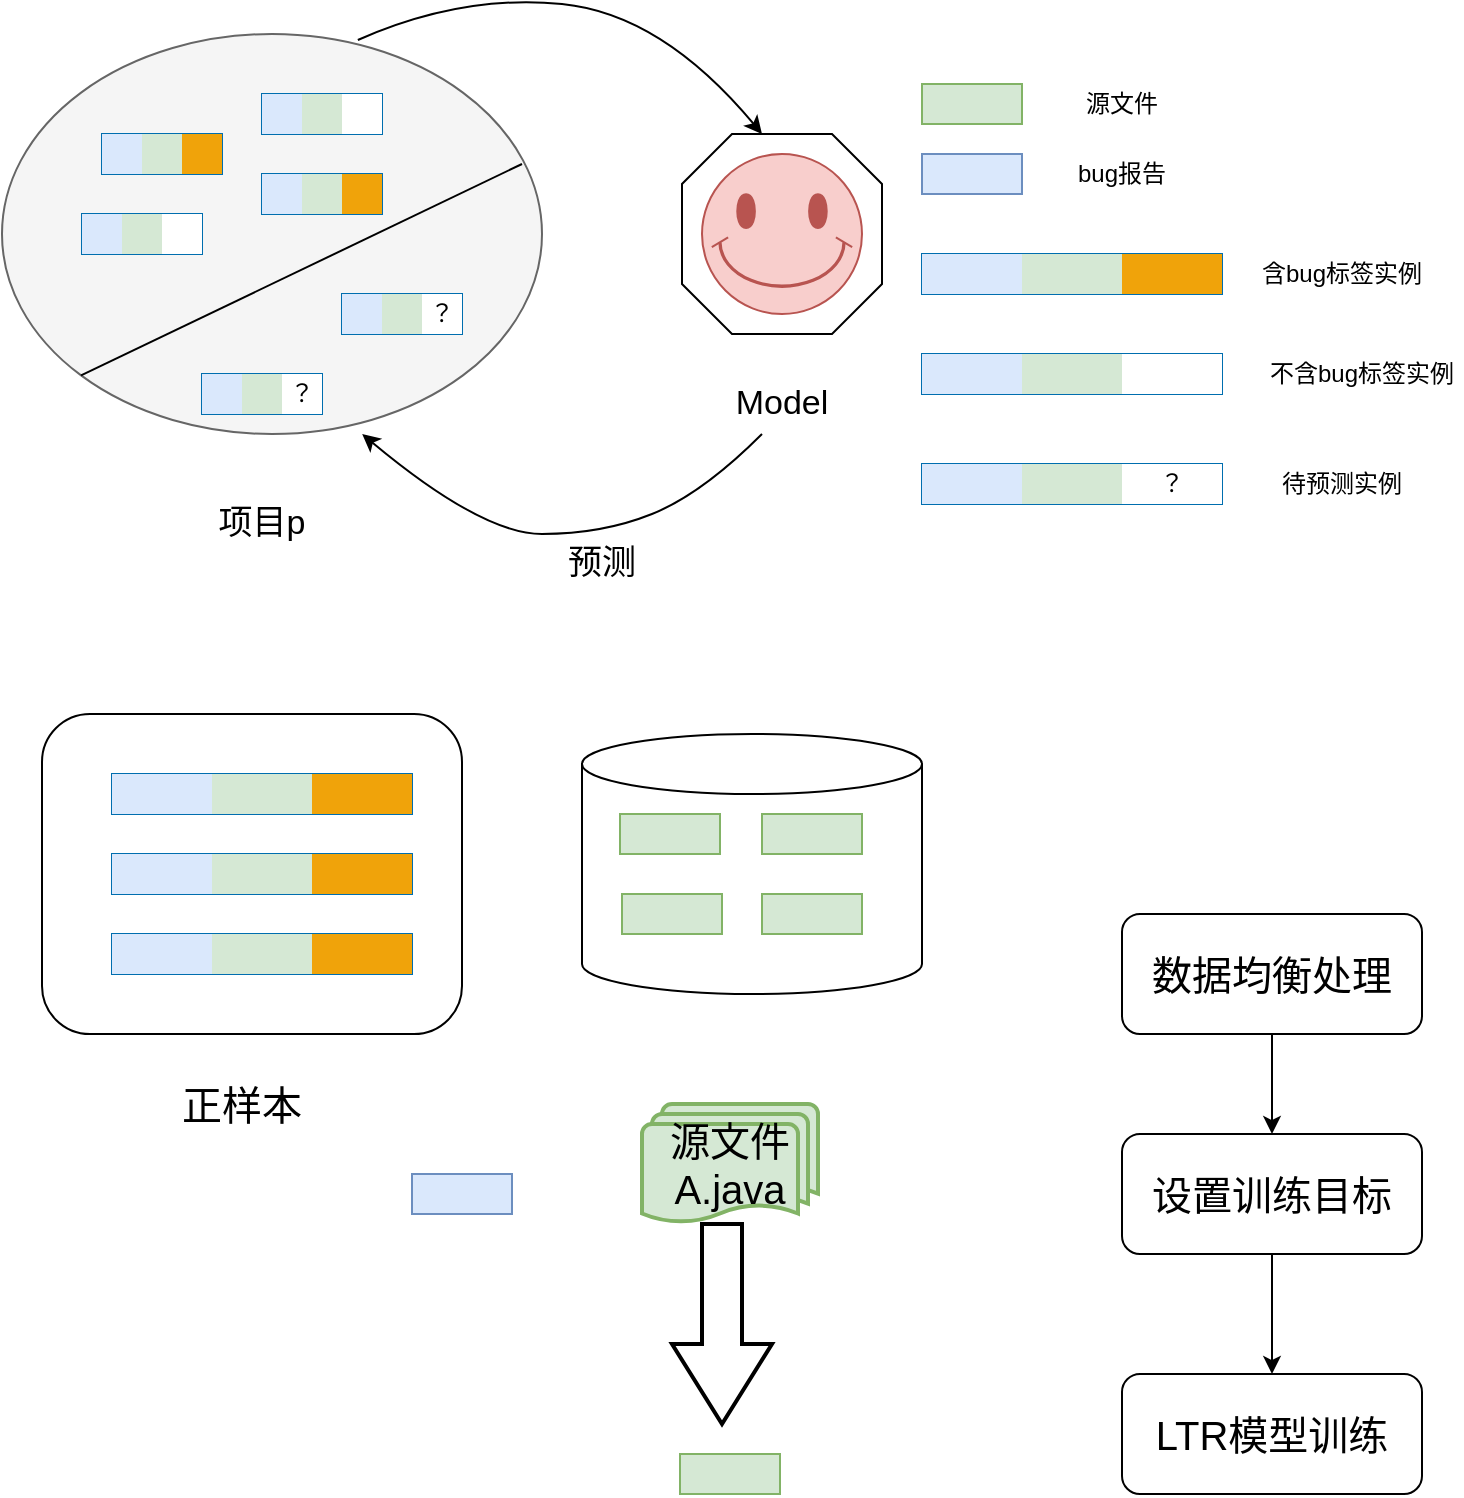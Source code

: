 <mxfile version="16.2.7" type="github">
  <diagram id="k8e8PTeCGIX45DbwhQg6" name="Page-1">
    <mxGraphModel dx="1018" dy="659" grid="1" gridSize="10" guides="1" tooltips="1" connect="1" arrows="1" fold="1" page="1" pageScale="1" pageWidth="827" pageHeight="1169" math="0" shadow="0">
      <root>
        <mxCell id="0" />
        <mxCell id="1" parent="0" />
        <mxCell id="e-bXhuMB9QTkd1GDTewm-4" value="" style="edgeStyle=orthogonalEdgeStyle;rounded=0;orthogonalLoop=1;jettySize=auto;html=1;fontSize=20;" edge="1" parent="1" source="e-bXhuMB9QTkd1GDTewm-1" target="e-bXhuMB9QTkd1GDTewm-2">
          <mxGeometry relative="1" as="geometry" />
        </mxCell>
        <mxCell id="e-bXhuMB9QTkd1GDTewm-1" value="&lt;font style=&quot;font-size: 20px&quot;&gt;数据均衡处理&lt;/font&gt;" style="rounded=1;whiteSpace=wrap;html=1;" vertex="1" parent="1">
          <mxGeometry x="640" y="490" width="150" height="60" as="geometry" />
        </mxCell>
        <mxCell id="e-bXhuMB9QTkd1GDTewm-5" value="" style="edgeStyle=orthogonalEdgeStyle;rounded=0;orthogonalLoop=1;jettySize=auto;html=1;fontSize=20;" edge="1" parent="1" source="e-bXhuMB9QTkd1GDTewm-2" target="e-bXhuMB9QTkd1GDTewm-3">
          <mxGeometry relative="1" as="geometry" />
        </mxCell>
        <mxCell id="e-bXhuMB9QTkd1GDTewm-2" value="&lt;font style=&quot;font-size: 20px&quot;&gt;设置训练目标&lt;/font&gt;" style="rounded=1;whiteSpace=wrap;html=1;" vertex="1" parent="1">
          <mxGeometry x="640" y="600" width="150" height="60" as="geometry" />
        </mxCell>
        <mxCell id="e-bXhuMB9QTkd1GDTewm-3" value="&lt;font style=&quot;font-size: 20px&quot;&gt;LTR模型训练&lt;/font&gt;" style="rounded=1;whiteSpace=wrap;html=1;" vertex="1" parent="1">
          <mxGeometry x="640" y="720" width="150" height="60" as="geometry" />
        </mxCell>
        <mxCell id="e-bXhuMB9QTkd1GDTewm-128" value="" style="verticalLabelPosition=bottom;verticalAlign=top;html=1;shape=mxgraph.basic.polygon;polyCoords=[[0.25,0],[0.75,0],[1,0.25],[1,0.75],[0.75,1],[0.25,1],[0,0.75],[0,0.25]];polyline=0;" vertex="1" parent="1">
          <mxGeometry x="420" y="100" width="100" height="100" as="geometry" />
        </mxCell>
        <mxCell id="e-bXhuMB9QTkd1GDTewm-129" value="" style="ellipse;whiteSpace=wrap;html=1;fillColor=#f5f5f5;fontColor=#333333;strokeColor=#666666;" vertex="1" parent="1">
          <mxGeometry x="80" y="50" width="270" height="200" as="geometry" />
        </mxCell>
        <mxCell id="e-bXhuMB9QTkd1GDTewm-130" value="" style="shape=table;html=1;whiteSpace=wrap;startSize=0;container=1;collapsible=0;childLayout=tableLayout;fillColor=#1ba1e2;fontColor=#ffffff;strokeColor=#006EAF;" vertex="1" parent="1">
          <mxGeometry x="540" y="160" width="150" height="20" as="geometry" />
        </mxCell>
        <mxCell id="e-bXhuMB9QTkd1GDTewm-131" value="" style="shape=tableRow;horizontal=0;startSize=0;swimlaneHead=0;swimlaneBody=0;top=0;left=0;bottom=0;right=0;collapsible=0;dropTarget=0;fillColor=none;points=[[0,0.5],[1,0.5]];portConstraint=eastwest;" vertex="1" parent="e-bXhuMB9QTkd1GDTewm-130">
          <mxGeometry width="150" height="20" as="geometry" />
        </mxCell>
        <mxCell id="e-bXhuMB9QTkd1GDTewm-132" value="" style="shape=partialRectangle;html=1;whiteSpace=wrap;connectable=0;fillColor=#dae8fc;top=0;left=0;bottom=0;right=0;overflow=hidden;strokeColor=#6c8ebf;" vertex="1" parent="e-bXhuMB9QTkd1GDTewm-131">
          <mxGeometry width="50" height="20" as="geometry">
            <mxRectangle width="50" height="20" as="alternateBounds" />
          </mxGeometry>
        </mxCell>
        <mxCell id="e-bXhuMB9QTkd1GDTewm-133" value="" style="shape=partialRectangle;html=1;whiteSpace=wrap;connectable=0;fillColor=#d5e8d4;top=0;left=0;bottom=0;right=0;overflow=hidden;strokeColor=#82b366;" vertex="1" parent="e-bXhuMB9QTkd1GDTewm-131">
          <mxGeometry x="50" width="50" height="20" as="geometry">
            <mxRectangle width="50" height="20" as="alternateBounds" />
          </mxGeometry>
        </mxCell>
        <mxCell id="e-bXhuMB9QTkd1GDTewm-134" value="" style="shape=partialRectangle;html=1;whiteSpace=wrap;connectable=0;fillColor=#f0a30a;top=0;left=0;bottom=0;right=0;overflow=hidden;fontColor=#000000;strokeColor=#BD7000;" vertex="1" parent="e-bXhuMB9QTkd1GDTewm-131">
          <mxGeometry x="100" width="50" height="20" as="geometry">
            <mxRectangle width="50" height="20" as="alternateBounds" />
          </mxGeometry>
        </mxCell>
        <mxCell id="e-bXhuMB9QTkd1GDTewm-135" value="" style="shape=table;html=1;whiteSpace=wrap;startSize=0;container=1;collapsible=0;childLayout=tableLayout;fillColor=#1ba1e2;fontColor=#ffffff;strokeColor=#006EAF;" vertex="1" parent="1">
          <mxGeometry x="540" y="210" width="150" height="20" as="geometry" />
        </mxCell>
        <mxCell id="e-bXhuMB9QTkd1GDTewm-136" value="" style="shape=tableRow;horizontal=0;startSize=0;swimlaneHead=0;swimlaneBody=0;top=0;left=0;bottom=0;right=0;collapsible=0;dropTarget=0;fillColor=none;points=[[0,0.5],[1,0.5]];portConstraint=eastwest;" vertex="1" parent="e-bXhuMB9QTkd1GDTewm-135">
          <mxGeometry width="150" height="20" as="geometry" />
        </mxCell>
        <mxCell id="e-bXhuMB9QTkd1GDTewm-137" value="" style="shape=partialRectangle;html=1;whiteSpace=wrap;connectable=0;fillColor=#dae8fc;top=0;left=0;bottom=0;right=0;overflow=hidden;strokeColor=#6c8ebf;" vertex="1" parent="e-bXhuMB9QTkd1GDTewm-136">
          <mxGeometry width="50" height="20" as="geometry">
            <mxRectangle width="50" height="20" as="alternateBounds" />
          </mxGeometry>
        </mxCell>
        <mxCell id="e-bXhuMB9QTkd1GDTewm-138" value="" style="shape=partialRectangle;html=1;whiteSpace=wrap;connectable=0;fillColor=#d5e8d4;top=0;left=0;bottom=0;right=0;overflow=hidden;strokeColor=#82b366;" vertex="1" parent="e-bXhuMB9QTkd1GDTewm-136">
          <mxGeometry x="50" width="50" height="20" as="geometry">
            <mxRectangle width="50" height="20" as="alternateBounds" />
          </mxGeometry>
        </mxCell>
        <mxCell id="e-bXhuMB9QTkd1GDTewm-139" value="" style="shape=partialRectangle;html=1;whiteSpace=wrap;connectable=0;top=0;left=0;bottom=0;right=0;overflow=hidden;" vertex="1" parent="e-bXhuMB9QTkd1GDTewm-136">
          <mxGeometry x="100" width="50" height="20" as="geometry">
            <mxRectangle width="50" height="20" as="alternateBounds" />
          </mxGeometry>
        </mxCell>
        <mxCell id="e-bXhuMB9QTkd1GDTewm-140" value="含bug标签实例" style="text;html=1;strokeColor=none;fillColor=none;align=center;verticalAlign=middle;whiteSpace=wrap;rounded=0;" vertex="1" parent="1">
          <mxGeometry x="700" y="155" width="100" height="30" as="geometry" />
        </mxCell>
        <mxCell id="e-bXhuMB9QTkd1GDTewm-141" value="不含bug标签实例" style="text;html=1;strokeColor=none;fillColor=none;align=center;verticalAlign=middle;whiteSpace=wrap;rounded=0;" vertex="1" parent="1">
          <mxGeometry x="710" y="205" width="100" height="30" as="geometry" />
        </mxCell>
        <mxCell id="e-bXhuMB9QTkd1GDTewm-142" value="" style="rounded=0;whiteSpace=wrap;html=1;fillColor=#dae8fc;strokeColor=#6c8ebf;" vertex="1" parent="1">
          <mxGeometry x="540" y="110" width="50" height="20" as="geometry" />
        </mxCell>
        <mxCell id="e-bXhuMB9QTkd1GDTewm-143" value="bug报告" style="text;html=1;strokeColor=none;fillColor=none;align=center;verticalAlign=middle;whiteSpace=wrap;rounded=0;" vertex="1" parent="1">
          <mxGeometry x="590" y="105" width="100" height="30" as="geometry" />
        </mxCell>
        <mxCell id="e-bXhuMB9QTkd1GDTewm-144" value="" style="rounded=0;whiteSpace=wrap;html=1;fillColor=#d5e8d4;strokeColor=#82b366;" vertex="1" parent="1">
          <mxGeometry x="540" y="75" width="50" height="20" as="geometry" />
        </mxCell>
        <mxCell id="e-bXhuMB9QTkd1GDTewm-145" value="源文件" style="text;html=1;strokeColor=none;fillColor=none;align=center;verticalAlign=middle;whiteSpace=wrap;rounded=0;" vertex="1" parent="1">
          <mxGeometry x="590" y="70" width="100" height="30" as="geometry" />
        </mxCell>
        <mxCell id="e-bXhuMB9QTkd1GDTewm-146" value="" style="shape=table;html=1;whiteSpace=wrap;startSize=0;container=1;collapsible=0;childLayout=tableLayout;fillColor=#1ba1e2;fontColor=#ffffff;strokeColor=#006EAF;" vertex="1" parent="1">
          <mxGeometry x="210" y="120" width="60" height="20" as="geometry" />
        </mxCell>
        <mxCell id="e-bXhuMB9QTkd1GDTewm-147" value="" style="shape=tableRow;horizontal=0;startSize=0;swimlaneHead=0;swimlaneBody=0;top=0;left=0;bottom=0;right=0;collapsible=0;dropTarget=0;fillColor=none;points=[[0,0.5],[1,0.5]];portConstraint=eastwest;" vertex="1" parent="e-bXhuMB9QTkd1GDTewm-146">
          <mxGeometry width="60" height="20" as="geometry" />
        </mxCell>
        <mxCell id="e-bXhuMB9QTkd1GDTewm-148" value="" style="shape=partialRectangle;html=1;whiteSpace=wrap;connectable=0;fillColor=#dae8fc;top=0;left=0;bottom=0;right=0;overflow=hidden;strokeColor=#6c8ebf;" vertex="1" parent="e-bXhuMB9QTkd1GDTewm-147">
          <mxGeometry width="20" height="20" as="geometry">
            <mxRectangle width="20" height="20" as="alternateBounds" />
          </mxGeometry>
        </mxCell>
        <mxCell id="e-bXhuMB9QTkd1GDTewm-149" value="" style="shape=partialRectangle;html=1;whiteSpace=wrap;connectable=0;fillColor=#d5e8d4;top=0;left=0;bottom=0;right=0;overflow=hidden;strokeColor=#82b366;" vertex="1" parent="e-bXhuMB9QTkd1GDTewm-147">
          <mxGeometry x="20" width="20" height="20" as="geometry">
            <mxRectangle width="20" height="20" as="alternateBounds" />
          </mxGeometry>
        </mxCell>
        <mxCell id="e-bXhuMB9QTkd1GDTewm-150" value="" style="shape=partialRectangle;html=1;whiteSpace=wrap;connectable=0;fillColor=#f0a30a;top=0;left=0;bottom=0;right=0;overflow=hidden;fontColor=#000000;strokeColor=#BD7000;" vertex="1" parent="e-bXhuMB9QTkd1GDTewm-147">
          <mxGeometry x="40" width="20" height="20" as="geometry">
            <mxRectangle width="20" height="20" as="alternateBounds" />
          </mxGeometry>
        </mxCell>
        <mxCell id="e-bXhuMB9QTkd1GDTewm-151" value="" style="shape=table;html=1;whiteSpace=wrap;startSize=0;container=1;collapsible=0;childLayout=tableLayout;fillColor=#1ba1e2;fontColor=#ffffff;strokeColor=#006EAF;" vertex="1" parent="1">
          <mxGeometry x="120" y="140" width="60" height="20" as="geometry" />
        </mxCell>
        <mxCell id="e-bXhuMB9QTkd1GDTewm-152" value="" style="shape=tableRow;horizontal=0;startSize=0;swimlaneHead=0;swimlaneBody=0;top=0;left=0;bottom=0;right=0;collapsible=0;dropTarget=0;fillColor=none;points=[[0,0.5],[1,0.5]];portConstraint=eastwest;" vertex="1" parent="e-bXhuMB9QTkd1GDTewm-151">
          <mxGeometry width="60" height="20" as="geometry" />
        </mxCell>
        <mxCell id="e-bXhuMB9QTkd1GDTewm-153" value="" style="shape=partialRectangle;html=1;whiteSpace=wrap;connectable=0;fillColor=#dae8fc;top=0;left=0;bottom=0;right=0;overflow=hidden;strokeColor=#6c8ebf;" vertex="1" parent="e-bXhuMB9QTkd1GDTewm-152">
          <mxGeometry width="20" height="20" as="geometry">
            <mxRectangle width="20" height="20" as="alternateBounds" />
          </mxGeometry>
        </mxCell>
        <mxCell id="e-bXhuMB9QTkd1GDTewm-154" value="" style="shape=partialRectangle;html=1;whiteSpace=wrap;connectable=0;fillColor=#d5e8d4;top=0;left=0;bottom=0;right=0;overflow=hidden;strokeColor=#82b366;" vertex="1" parent="e-bXhuMB9QTkd1GDTewm-152">
          <mxGeometry x="20" width="20" height="20" as="geometry">
            <mxRectangle width="20" height="20" as="alternateBounds" />
          </mxGeometry>
        </mxCell>
        <mxCell id="e-bXhuMB9QTkd1GDTewm-155" value="" style="shape=partialRectangle;html=1;whiteSpace=wrap;connectable=0;top=0;left=0;bottom=0;right=0;overflow=hidden;" vertex="1" parent="e-bXhuMB9QTkd1GDTewm-152">
          <mxGeometry x="40" width="20" height="20" as="geometry">
            <mxRectangle width="20" height="20" as="alternateBounds" />
          </mxGeometry>
        </mxCell>
        <mxCell id="e-bXhuMB9QTkd1GDTewm-156" value="" style="shape=table;html=1;whiteSpace=wrap;startSize=0;container=1;collapsible=0;childLayout=tableLayout;fillColor=#1ba1e2;fontColor=#ffffff;strokeColor=#006EAF;" vertex="1" parent="1">
          <mxGeometry x="130" y="100" width="60" height="20" as="geometry" />
        </mxCell>
        <mxCell id="e-bXhuMB9QTkd1GDTewm-157" value="" style="shape=tableRow;horizontal=0;startSize=0;swimlaneHead=0;swimlaneBody=0;top=0;left=0;bottom=0;right=0;collapsible=0;dropTarget=0;fillColor=none;points=[[0,0.5],[1,0.5]];portConstraint=eastwest;" vertex="1" parent="e-bXhuMB9QTkd1GDTewm-156">
          <mxGeometry width="60" height="20" as="geometry" />
        </mxCell>
        <mxCell id="e-bXhuMB9QTkd1GDTewm-158" value="" style="shape=partialRectangle;html=1;whiteSpace=wrap;connectable=0;fillColor=#dae8fc;top=0;left=0;bottom=0;right=0;overflow=hidden;strokeColor=#6c8ebf;" vertex="1" parent="e-bXhuMB9QTkd1GDTewm-157">
          <mxGeometry width="20" height="20" as="geometry">
            <mxRectangle width="20" height="20" as="alternateBounds" />
          </mxGeometry>
        </mxCell>
        <mxCell id="e-bXhuMB9QTkd1GDTewm-159" value="" style="shape=partialRectangle;html=1;whiteSpace=wrap;connectable=0;fillColor=#d5e8d4;top=0;left=0;bottom=0;right=0;overflow=hidden;strokeColor=#82b366;" vertex="1" parent="e-bXhuMB9QTkd1GDTewm-157">
          <mxGeometry x="20" width="20" height="20" as="geometry">
            <mxRectangle width="20" height="20" as="alternateBounds" />
          </mxGeometry>
        </mxCell>
        <mxCell id="e-bXhuMB9QTkd1GDTewm-160" value="" style="shape=partialRectangle;html=1;whiteSpace=wrap;connectable=0;fillColor=#f0a30a;top=0;left=0;bottom=0;right=0;overflow=hidden;fontColor=#000000;strokeColor=#BD7000;" vertex="1" parent="e-bXhuMB9QTkd1GDTewm-157">
          <mxGeometry x="40" width="20" height="20" as="geometry">
            <mxRectangle width="20" height="20" as="alternateBounds" />
          </mxGeometry>
        </mxCell>
        <mxCell id="e-bXhuMB9QTkd1GDTewm-161" value="" style="shape=table;html=1;whiteSpace=wrap;startSize=0;container=1;collapsible=0;childLayout=tableLayout;fillColor=#1ba1e2;fontColor=#ffffff;strokeColor=#006EAF;" vertex="1" parent="1">
          <mxGeometry x="210" y="80" width="60" height="20" as="geometry" />
        </mxCell>
        <mxCell id="e-bXhuMB9QTkd1GDTewm-162" value="" style="shape=tableRow;horizontal=0;startSize=0;swimlaneHead=0;swimlaneBody=0;top=0;left=0;bottom=0;right=0;collapsible=0;dropTarget=0;fillColor=none;points=[[0,0.5],[1,0.5]];portConstraint=eastwest;" vertex="1" parent="e-bXhuMB9QTkd1GDTewm-161">
          <mxGeometry width="60" height="20" as="geometry" />
        </mxCell>
        <mxCell id="e-bXhuMB9QTkd1GDTewm-163" value="" style="shape=partialRectangle;html=1;whiteSpace=wrap;connectable=0;fillColor=#dae8fc;top=0;left=0;bottom=0;right=0;overflow=hidden;strokeColor=#6c8ebf;" vertex="1" parent="e-bXhuMB9QTkd1GDTewm-162">
          <mxGeometry width="20" height="20" as="geometry">
            <mxRectangle width="20" height="20" as="alternateBounds" />
          </mxGeometry>
        </mxCell>
        <mxCell id="e-bXhuMB9QTkd1GDTewm-164" value="" style="shape=partialRectangle;html=1;whiteSpace=wrap;connectable=0;fillColor=#d5e8d4;top=0;left=0;bottom=0;right=0;overflow=hidden;strokeColor=#82b366;" vertex="1" parent="e-bXhuMB9QTkd1GDTewm-162">
          <mxGeometry x="20" width="20" height="20" as="geometry">
            <mxRectangle width="20" height="20" as="alternateBounds" />
          </mxGeometry>
        </mxCell>
        <mxCell id="e-bXhuMB9QTkd1GDTewm-165" value="" style="shape=partialRectangle;html=1;whiteSpace=wrap;connectable=0;top=0;left=0;bottom=0;right=0;overflow=hidden;" vertex="1" parent="e-bXhuMB9QTkd1GDTewm-162">
          <mxGeometry x="40" width="20" height="20" as="geometry">
            <mxRectangle width="20" height="20" as="alternateBounds" />
          </mxGeometry>
        </mxCell>
        <mxCell id="e-bXhuMB9QTkd1GDTewm-166" value="" style="endArrow=none;html=1;rounded=0;entryX=0.963;entryY=0.325;entryDx=0;entryDy=0;entryPerimeter=0;exitX=0;exitY=1;exitDx=0;exitDy=0;" edge="1" parent="1" source="e-bXhuMB9QTkd1GDTewm-129" target="e-bXhuMB9QTkd1GDTewm-129">
          <mxGeometry width="50" height="50" relative="1" as="geometry">
            <mxPoint x="240" y="370" as="sourcePoint" />
            <mxPoint x="290" y="320" as="targetPoint" />
          </mxGeometry>
        </mxCell>
        <mxCell id="e-bXhuMB9QTkd1GDTewm-167" value="" style="shape=table;html=1;whiteSpace=wrap;startSize=0;container=1;collapsible=0;childLayout=tableLayout;fillColor=#1ba1e2;fontColor=#ffffff;strokeColor=#006EAF;" vertex="1" parent="1">
          <mxGeometry x="180" y="220" width="60" height="20" as="geometry" />
        </mxCell>
        <mxCell id="e-bXhuMB9QTkd1GDTewm-168" value="" style="shape=tableRow;horizontal=0;startSize=0;swimlaneHead=0;swimlaneBody=0;top=0;left=0;bottom=0;right=0;collapsible=0;dropTarget=0;fillColor=none;points=[[0,0.5],[1,0.5]];portConstraint=eastwest;" vertex="1" parent="e-bXhuMB9QTkd1GDTewm-167">
          <mxGeometry width="60" height="20" as="geometry" />
        </mxCell>
        <mxCell id="e-bXhuMB9QTkd1GDTewm-169" value="" style="shape=partialRectangle;html=1;whiteSpace=wrap;connectable=0;fillColor=#dae8fc;top=0;left=0;bottom=0;right=0;overflow=hidden;strokeColor=#6c8ebf;" vertex="1" parent="e-bXhuMB9QTkd1GDTewm-168">
          <mxGeometry width="20" height="20" as="geometry">
            <mxRectangle width="20" height="20" as="alternateBounds" />
          </mxGeometry>
        </mxCell>
        <mxCell id="e-bXhuMB9QTkd1GDTewm-170" value="" style="shape=partialRectangle;html=1;whiteSpace=wrap;connectable=0;fillColor=#d5e8d4;top=0;left=0;bottom=0;right=0;overflow=hidden;strokeColor=#82b366;" vertex="1" parent="e-bXhuMB9QTkd1GDTewm-168">
          <mxGeometry x="20" width="20" height="20" as="geometry">
            <mxRectangle width="20" height="20" as="alternateBounds" />
          </mxGeometry>
        </mxCell>
        <mxCell id="e-bXhuMB9QTkd1GDTewm-171" value="？" style="shape=partialRectangle;html=1;whiteSpace=wrap;connectable=0;top=0;left=0;bottom=0;right=0;overflow=hidden;" vertex="1" parent="e-bXhuMB9QTkd1GDTewm-168">
          <mxGeometry x="40" width="20" height="20" as="geometry">
            <mxRectangle width="20" height="20" as="alternateBounds" />
          </mxGeometry>
        </mxCell>
        <mxCell id="e-bXhuMB9QTkd1GDTewm-172" value="" style="shape=table;html=1;whiteSpace=wrap;startSize=0;container=1;collapsible=0;childLayout=tableLayout;fillColor=#1ba1e2;fontColor=#ffffff;strokeColor=#006EAF;" vertex="1" parent="1">
          <mxGeometry x="250" y="180" width="60" height="20" as="geometry" />
        </mxCell>
        <mxCell id="e-bXhuMB9QTkd1GDTewm-173" value="" style="shape=tableRow;horizontal=0;startSize=0;swimlaneHead=0;swimlaneBody=0;top=0;left=0;bottom=0;right=0;collapsible=0;dropTarget=0;fillColor=none;points=[[0,0.5],[1,0.5]];portConstraint=eastwest;" vertex="1" parent="e-bXhuMB9QTkd1GDTewm-172">
          <mxGeometry width="60" height="20" as="geometry" />
        </mxCell>
        <mxCell id="e-bXhuMB9QTkd1GDTewm-174" value="" style="shape=partialRectangle;html=1;whiteSpace=wrap;connectable=0;fillColor=#dae8fc;top=0;left=0;bottom=0;right=0;overflow=hidden;strokeColor=#6c8ebf;" vertex="1" parent="e-bXhuMB9QTkd1GDTewm-173">
          <mxGeometry width="20" height="20" as="geometry">
            <mxRectangle width="20" height="20" as="alternateBounds" />
          </mxGeometry>
        </mxCell>
        <mxCell id="e-bXhuMB9QTkd1GDTewm-175" value="" style="shape=partialRectangle;html=1;whiteSpace=wrap;connectable=0;fillColor=#d5e8d4;top=0;left=0;bottom=0;right=0;overflow=hidden;strokeColor=#82b366;" vertex="1" parent="e-bXhuMB9QTkd1GDTewm-173">
          <mxGeometry x="20" width="20" height="20" as="geometry">
            <mxRectangle width="20" height="20" as="alternateBounds" />
          </mxGeometry>
        </mxCell>
        <mxCell id="e-bXhuMB9QTkd1GDTewm-176" value="？" style="shape=partialRectangle;html=1;whiteSpace=wrap;connectable=0;top=0;left=0;bottom=0;right=0;overflow=hidden;" vertex="1" parent="e-bXhuMB9QTkd1GDTewm-173">
          <mxGeometry x="40" width="20" height="20" as="geometry">
            <mxRectangle width="20" height="20" as="alternateBounds" />
          </mxGeometry>
        </mxCell>
        <mxCell id="e-bXhuMB9QTkd1GDTewm-177" value="" style="shape=table;html=1;whiteSpace=wrap;startSize=0;container=1;collapsible=0;childLayout=tableLayout;fillColor=#1ba1e2;fontColor=#ffffff;strokeColor=#006EAF;" vertex="1" parent="1">
          <mxGeometry x="540" y="265" width="150" height="20" as="geometry" />
        </mxCell>
        <mxCell id="e-bXhuMB9QTkd1GDTewm-178" value="" style="shape=tableRow;horizontal=0;startSize=0;swimlaneHead=0;swimlaneBody=0;top=0;left=0;bottom=0;right=0;collapsible=0;dropTarget=0;fillColor=none;points=[[0,0.5],[1,0.5]];portConstraint=eastwest;" vertex="1" parent="e-bXhuMB9QTkd1GDTewm-177">
          <mxGeometry width="150" height="20" as="geometry" />
        </mxCell>
        <mxCell id="e-bXhuMB9QTkd1GDTewm-179" value="" style="shape=partialRectangle;html=1;whiteSpace=wrap;connectable=0;fillColor=#dae8fc;top=0;left=0;bottom=0;right=0;overflow=hidden;strokeColor=#6c8ebf;" vertex="1" parent="e-bXhuMB9QTkd1GDTewm-178">
          <mxGeometry width="50" height="20" as="geometry">
            <mxRectangle width="50" height="20" as="alternateBounds" />
          </mxGeometry>
        </mxCell>
        <mxCell id="e-bXhuMB9QTkd1GDTewm-180" value="" style="shape=partialRectangle;html=1;whiteSpace=wrap;connectable=0;fillColor=#d5e8d4;top=0;left=0;bottom=0;right=0;overflow=hidden;strokeColor=#82b366;" vertex="1" parent="e-bXhuMB9QTkd1GDTewm-178">
          <mxGeometry x="50" width="50" height="20" as="geometry">
            <mxRectangle width="50" height="20" as="alternateBounds" />
          </mxGeometry>
        </mxCell>
        <mxCell id="e-bXhuMB9QTkd1GDTewm-181" value="？" style="shape=partialRectangle;html=1;whiteSpace=wrap;connectable=0;top=0;left=0;bottom=0;right=0;overflow=hidden;" vertex="1" parent="e-bXhuMB9QTkd1GDTewm-178">
          <mxGeometry x="100" width="50" height="20" as="geometry">
            <mxRectangle width="50" height="20" as="alternateBounds" />
          </mxGeometry>
        </mxCell>
        <mxCell id="e-bXhuMB9QTkd1GDTewm-182" value="待预测实例" style="text;html=1;strokeColor=none;fillColor=none;align=center;verticalAlign=middle;whiteSpace=wrap;rounded=0;" vertex="1" parent="1">
          <mxGeometry x="700" y="260" width="100" height="30" as="geometry" />
        </mxCell>
        <mxCell id="e-bXhuMB9QTkd1GDTewm-183" value="" style="verticalLabelPosition=bottom;verticalAlign=top;html=1;shape=mxgraph.basic.smiley;fillColor=#f8cecc;strokeColor=#b85450;" vertex="1" parent="1">
          <mxGeometry x="430" y="110" width="80" height="80" as="geometry" />
        </mxCell>
        <mxCell id="e-bXhuMB9QTkd1GDTewm-184" value="&lt;font style=&quot;font-size: 17px&quot;&gt;Model&lt;/font&gt;" style="text;html=1;strokeColor=none;fillColor=none;align=center;verticalAlign=middle;whiteSpace=wrap;rounded=0;" vertex="1" parent="1">
          <mxGeometry x="440" y="220" width="60" height="30" as="geometry" />
        </mxCell>
        <mxCell id="e-bXhuMB9QTkd1GDTewm-185" value="" style="curved=1;endArrow=classic;html=1;rounded=0;fontSize=17;exitX=0.659;exitY=0.015;exitDx=0;exitDy=0;exitPerimeter=0;" edge="1" parent="1" source="e-bXhuMB9QTkd1GDTewm-129">
          <mxGeometry width="50" height="50" relative="1" as="geometry">
            <mxPoint x="260" y="60" as="sourcePoint" />
            <mxPoint x="460" y="100" as="targetPoint" />
            <Array as="points">
              <mxPoint x="310" y="30" />
              <mxPoint x="410" y="40" />
            </Array>
          </mxGeometry>
        </mxCell>
        <mxCell id="e-bXhuMB9QTkd1GDTewm-186" value="" style="curved=1;endArrow=classic;html=1;rounded=0;fontSize=17;entryX=0.667;entryY=1;entryDx=0;entryDy=0;entryPerimeter=0;" edge="1" parent="1" target="e-bXhuMB9QTkd1GDTewm-129">
          <mxGeometry width="50" height="50" relative="1" as="geometry">
            <mxPoint x="460" y="250" as="sourcePoint" />
            <mxPoint x="310" y="310" as="targetPoint" />
            <Array as="points">
              <mxPoint x="460" y="250" />
              <mxPoint x="430" y="280" />
              <mxPoint x="380" y="300" />
              <mxPoint x="320" y="300" />
            </Array>
          </mxGeometry>
        </mxCell>
        <mxCell id="e-bXhuMB9QTkd1GDTewm-187" value="预测" style="text;html=1;strokeColor=none;fillColor=none;align=center;verticalAlign=middle;whiteSpace=wrap;rounded=0;fontSize=17;" vertex="1" parent="1">
          <mxGeometry x="350" y="300" width="60" height="30" as="geometry" />
        </mxCell>
        <mxCell id="e-bXhuMB9QTkd1GDTewm-188" value="项目p" style="text;html=1;strokeColor=none;fillColor=none;align=center;verticalAlign=middle;whiteSpace=wrap;rounded=0;fontSize=17;" vertex="1" parent="1">
          <mxGeometry x="180" y="280" width="60" height="30" as="geometry" />
        </mxCell>
        <mxCell id="e-bXhuMB9QTkd1GDTewm-189" value="" style="rounded=1;whiteSpace=wrap;html=1;fontSize=20;" vertex="1" parent="1">
          <mxGeometry x="100" y="390" width="210" height="160" as="geometry" />
        </mxCell>
        <mxCell id="e-bXhuMB9QTkd1GDTewm-190" value="" style="shape=table;html=1;whiteSpace=wrap;startSize=0;container=1;collapsible=0;childLayout=tableLayout;fillColor=#1ba1e2;fontColor=#ffffff;strokeColor=#006EAF;" vertex="1" parent="1">
          <mxGeometry x="135" y="420" width="150" height="20" as="geometry" />
        </mxCell>
        <mxCell id="e-bXhuMB9QTkd1GDTewm-191" value="" style="shape=tableRow;horizontal=0;startSize=0;swimlaneHead=0;swimlaneBody=0;top=0;left=0;bottom=0;right=0;collapsible=0;dropTarget=0;fillColor=none;points=[[0,0.5],[1,0.5]];portConstraint=eastwest;" vertex="1" parent="e-bXhuMB9QTkd1GDTewm-190">
          <mxGeometry width="150" height="20" as="geometry" />
        </mxCell>
        <mxCell id="e-bXhuMB9QTkd1GDTewm-192" value="" style="shape=partialRectangle;html=1;whiteSpace=wrap;connectable=0;fillColor=#dae8fc;top=0;left=0;bottom=0;right=0;overflow=hidden;strokeColor=#6c8ebf;" vertex="1" parent="e-bXhuMB9QTkd1GDTewm-191">
          <mxGeometry width="50" height="20" as="geometry">
            <mxRectangle width="50" height="20" as="alternateBounds" />
          </mxGeometry>
        </mxCell>
        <mxCell id="e-bXhuMB9QTkd1GDTewm-193" value="" style="shape=partialRectangle;html=1;whiteSpace=wrap;connectable=0;fillColor=#d5e8d4;top=0;left=0;bottom=0;right=0;overflow=hidden;strokeColor=#82b366;" vertex="1" parent="e-bXhuMB9QTkd1GDTewm-191">
          <mxGeometry x="50" width="50" height="20" as="geometry">
            <mxRectangle width="50" height="20" as="alternateBounds" />
          </mxGeometry>
        </mxCell>
        <mxCell id="e-bXhuMB9QTkd1GDTewm-194" value="" style="shape=partialRectangle;html=1;whiteSpace=wrap;connectable=0;fillColor=#f0a30a;top=0;left=0;bottom=0;right=0;overflow=hidden;fontColor=#000000;strokeColor=#BD7000;" vertex="1" parent="e-bXhuMB9QTkd1GDTewm-191">
          <mxGeometry x="100" width="50" height="20" as="geometry">
            <mxRectangle width="50" height="20" as="alternateBounds" />
          </mxGeometry>
        </mxCell>
        <mxCell id="e-bXhuMB9QTkd1GDTewm-195" value="" style="shape=table;html=1;whiteSpace=wrap;startSize=0;container=1;collapsible=0;childLayout=tableLayout;fillColor=#1ba1e2;fontColor=#ffffff;strokeColor=#006EAF;" vertex="1" parent="1">
          <mxGeometry x="135" y="460" width="150" height="20" as="geometry" />
        </mxCell>
        <mxCell id="e-bXhuMB9QTkd1GDTewm-196" value="" style="shape=tableRow;horizontal=0;startSize=0;swimlaneHead=0;swimlaneBody=0;top=0;left=0;bottom=0;right=0;collapsible=0;dropTarget=0;fillColor=none;points=[[0,0.5],[1,0.5]];portConstraint=eastwest;" vertex="1" parent="e-bXhuMB9QTkd1GDTewm-195">
          <mxGeometry width="150" height="20" as="geometry" />
        </mxCell>
        <mxCell id="e-bXhuMB9QTkd1GDTewm-197" value="" style="shape=partialRectangle;html=1;whiteSpace=wrap;connectable=0;fillColor=#dae8fc;top=0;left=0;bottom=0;right=0;overflow=hidden;strokeColor=#6c8ebf;" vertex="1" parent="e-bXhuMB9QTkd1GDTewm-196">
          <mxGeometry width="50" height="20" as="geometry">
            <mxRectangle width="50" height="20" as="alternateBounds" />
          </mxGeometry>
        </mxCell>
        <mxCell id="e-bXhuMB9QTkd1GDTewm-198" value="" style="shape=partialRectangle;html=1;whiteSpace=wrap;connectable=0;fillColor=#d5e8d4;top=0;left=0;bottom=0;right=0;overflow=hidden;strokeColor=#82b366;" vertex="1" parent="e-bXhuMB9QTkd1GDTewm-196">
          <mxGeometry x="50" width="50" height="20" as="geometry">
            <mxRectangle width="50" height="20" as="alternateBounds" />
          </mxGeometry>
        </mxCell>
        <mxCell id="e-bXhuMB9QTkd1GDTewm-199" value="" style="shape=partialRectangle;html=1;whiteSpace=wrap;connectable=0;fillColor=#f0a30a;top=0;left=0;bottom=0;right=0;overflow=hidden;fontColor=#000000;strokeColor=#BD7000;" vertex="1" parent="e-bXhuMB9QTkd1GDTewm-196">
          <mxGeometry x="100" width="50" height="20" as="geometry">
            <mxRectangle width="50" height="20" as="alternateBounds" />
          </mxGeometry>
        </mxCell>
        <mxCell id="e-bXhuMB9QTkd1GDTewm-200" value="" style="shape=table;html=1;whiteSpace=wrap;startSize=0;container=1;collapsible=0;childLayout=tableLayout;fillColor=#1ba1e2;fontColor=#ffffff;strokeColor=#006EAF;" vertex="1" parent="1">
          <mxGeometry x="135" y="500" width="150" height="20" as="geometry" />
        </mxCell>
        <mxCell id="e-bXhuMB9QTkd1GDTewm-201" value="" style="shape=tableRow;horizontal=0;startSize=0;swimlaneHead=0;swimlaneBody=0;top=0;left=0;bottom=0;right=0;collapsible=0;dropTarget=0;fillColor=none;points=[[0,0.5],[1,0.5]];portConstraint=eastwest;" vertex="1" parent="e-bXhuMB9QTkd1GDTewm-200">
          <mxGeometry width="150" height="20" as="geometry" />
        </mxCell>
        <mxCell id="e-bXhuMB9QTkd1GDTewm-202" value="" style="shape=partialRectangle;html=1;whiteSpace=wrap;connectable=0;fillColor=#dae8fc;top=0;left=0;bottom=0;right=0;overflow=hidden;strokeColor=#6c8ebf;" vertex="1" parent="e-bXhuMB9QTkd1GDTewm-201">
          <mxGeometry width="50" height="20" as="geometry">
            <mxRectangle width="50" height="20" as="alternateBounds" />
          </mxGeometry>
        </mxCell>
        <mxCell id="e-bXhuMB9QTkd1GDTewm-203" value="" style="shape=partialRectangle;html=1;whiteSpace=wrap;connectable=0;fillColor=#d5e8d4;top=0;left=0;bottom=0;right=0;overflow=hidden;strokeColor=#82b366;" vertex="1" parent="e-bXhuMB9QTkd1GDTewm-201">
          <mxGeometry x="50" width="50" height="20" as="geometry">
            <mxRectangle width="50" height="20" as="alternateBounds" />
          </mxGeometry>
        </mxCell>
        <mxCell id="e-bXhuMB9QTkd1GDTewm-204" value="" style="shape=partialRectangle;html=1;whiteSpace=wrap;connectable=0;fillColor=#f0a30a;top=0;left=0;bottom=0;right=0;overflow=hidden;fontColor=#000000;strokeColor=#BD7000;" vertex="1" parent="e-bXhuMB9QTkd1GDTewm-201">
          <mxGeometry x="100" width="50" height="20" as="geometry">
            <mxRectangle width="50" height="20" as="alternateBounds" />
          </mxGeometry>
        </mxCell>
        <mxCell id="e-bXhuMB9QTkd1GDTewm-205" value="正样本" style="text;html=1;strokeColor=none;fillColor=none;align=center;verticalAlign=middle;whiteSpace=wrap;rounded=0;fontSize=20;" vertex="1" parent="1">
          <mxGeometry x="160" y="570" width="80" height="30" as="geometry" />
        </mxCell>
        <mxCell id="e-bXhuMB9QTkd1GDTewm-206" value="" style="shape=cylinder3;whiteSpace=wrap;html=1;boundedLbl=1;backgroundOutline=1;size=15;fontSize=20;" vertex="1" parent="1">
          <mxGeometry x="370" y="400" width="170" height="130" as="geometry" />
        </mxCell>
        <mxCell id="e-bXhuMB9QTkd1GDTewm-207" value="" style="rounded=0;whiteSpace=wrap;html=1;fillColor=#d5e8d4;strokeColor=#82b366;" vertex="1" parent="1">
          <mxGeometry x="389" y="440" width="50" height="20" as="geometry" />
        </mxCell>
        <mxCell id="e-bXhuMB9QTkd1GDTewm-208" value="" style="rounded=0;whiteSpace=wrap;html=1;fillColor=#d5e8d4;strokeColor=#82b366;" vertex="1" parent="1">
          <mxGeometry x="390" y="480" width="50" height="20" as="geometry" />
        </mxCell>
        <mxCell id="e-bXhuMB9QTkd1GDTewm-210" value="" style="rounded=0;whiteSpace=wrap;html=1;fillColor=#d5e8d4;strokeColor=#82b366;" vertex="1" parent="1">
          <mxGeometry x="460" y="440" width="50" height="20" as="geometry" />
        </mxCell>
        <mxCell id="e-bXhuMB9QTkd1GDTewm-211" value="" style="rounded=0;whiteSpace=wrap;html=1;fillColor=#d5e8d4;strokeColor=#82b366;" vertex="1" parent="1">
          <mxGeometry x="460" y="480" width="50" height="20" as="geometry" />
        </mxCell>
        <mxCell id="e-bXhuMB9QTkd1GDTewm-212" value="源文件A.java" style="strokeWidth=2;html=1;shape=mxgraph.flowchart.multi-document;whiteSpace=wrap;fontSize=20;fillColor=#d5e8d4;strokeColor=#82b366;" vertex="1" parent="1">
          <mxGeometry x="400" y="585" width="88" height="60" as="geometry" />
        </mxCell>
        <mxCell id="e-bXhuMB9QTkd1GDTewm-213" value="" style="rounded=0;whiteSpace=wrap;html=1;fillColor=#d5e8d4;strokeColor=#82b366;" vertex="1" parent="1">
          <mxGeometry x="419" y="760" width="50" height="20" as="geometry" />
        </mxCell>
        <mxCell id="e-bXhuMB9QTkd1GDTewm-214" value="" style="rounded=0;whiteSpace=wrap;html=1;fillColor=#dae8fc;strokeColor=#6c8ebf;" vertex="1" parent="1">
          <mxGeometry x="285" y="620" width="50" height="20" as="geometry" />
        </mxCell>
        <mxCell id="e-bXhuMB9QTkd1GDTewm-217" value="" style="verticalLabelPosition=bottom;verticalAlign=top;html=1;strokeWidth=2;shape=mxgraph.arrows2.arrow;dy=0.6;dx=40;notch=0;fontSize=20;rotation=90;" vertex="1" parent="1">
          <mxGeometry x="390" y="670" width="100" height="50" as="geometry" />
        </mxCell>
      </root>
    </mxGraphModel>
  </diagram>
</mxfile>
